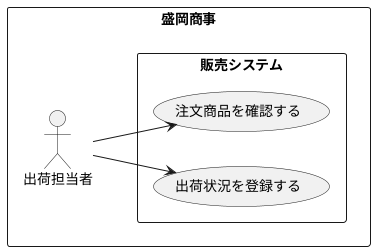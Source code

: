 @startuml ユースケース図
left to right direction
rectangle 盛岡商事{
  actor 出荷担当者

rectangle 販売システム{
  usecase 注文商品を確認する
  usecase 出荷状況を登録する
}
}
出荷担当者 --> 注文商品を確認する
出荷担当者 --> 出荷状況を登録する
@enduml
